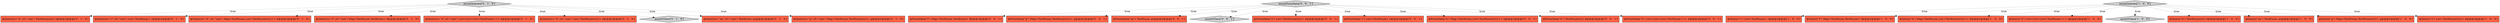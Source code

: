 digraph {
19 [style = filled, label = "enumQueries['0', '1', '0']", fillcolor = lightgray, shape = diamond image = "AAA0AAABBB2BBB"];
23 [style = filled, label = "@FormData(\"f\") Map<TestEnum,TestEnum> f@@@2@@@['0', '0', '1']", fillcolor = tomato, shape = box image = "AAA0AAABBB3BBB"];
12 [style = filled, label = "@Query(n=\"b\",cf=\"uon\") TestEnum(((((( b@@@2@@@['0', '1', '0']", fillcolor = tomato, shape = box image = "AAA0AAABBB2BBB"];
27 [style = filled, label = "@FormData(\"g\") Map<TestEnum,TestEnum((((((> g@@@2@@@['0', '0', '1']", fillcolor = tomato, shape = box image = "AAA0AAABBB3BBB"];
13 [style = filled, label = "@Query(n=\"c\",cf=\"uon\") List<TestEnum> c@@@2@@@['0', '1', '0']", fillcolor = tomato, shape = box image = "AAA0AAABBB2BBB"];
4 [style = filled, label = "@Query(\"c\") List<TestEnum> c@@@2@@@['1', '0', '0']", fillcolor = tomato, shape = box image = "AAA0AAABBB1BBB"];
9 [style = filled, label = "@Query(\"f\") Map<TestEnum,TestEnum> f@@@2@@@['1', '0', '0']", fillcolor = tomato, shape = box image = "AAA0AAABBB1BBB"];
7 [style = filled, label = "@Query(\"h\") Map<TestEnum,List<TestEnum((((((>> h@@@2@@@['1', '0', '0']", fillcolor = tomato, shape = box image = "AAA0AAABBB1BBB"];
5 [style = filled, label = "@Query(\"d\") List<List<List<TestEnum>>> d@@@2@@@['1', '0', '0']", fillcolor = tomato, shape = box image = "AAA0AAABBB1BBB"];
16 [style = filled, label = "@Query(n=\"h\",cf=\"uon\") Map<TestEnum,List<TestEnum((((((>> h@@@2@@@['0', '1', '0']", fillcolor = tomato, shape = box image = "AAA0AAABBB2BBB"];
25 [style = filled, label = "@FormData(\"an\") TestEnum an@@@2@@@['0', '0', '1']", fillcolor = tomato, shape = box image = "AAA0AAABBB3BBB"];
15 [style = filled, label = "@Query(n=\"f\",cf=\"uon\") Map<TestEnum,TestEnum> f@@@2@@@['0', '1', '0']", fillcolor = tomato, shape = box image = "AAA0AAABBB2BBB"];
2 [style = filled, label = "assertClass['1', '0', '0']", fillcolor = lightgray, shape = diamond image = "AAA0AAABBB1BBB"];
24 [style = filled, label = "assertClass['0', '0', '1']", fillcolor = lightgray, shape = diamond image = "AAA0AAABBB3BBB"];
8 [style = filled, label = "@Query(\"b\") TestEnum(((((( b@@@2@@@['1', '0', '0']", fillcolor = tomato, shape = box image = "AAA0AAABBB1BBB"];
14 [style = filled, label = "@Query(n=\"d\",cf=\"uon\") List<List<List<TestEnum>>> d@@@2@@@['0', '1', '0']", fillcolor = tomato, shape = box image = "AAA0AAABBB2BBB"];
28 [style = filled, label = "enumFormData['0', '0', '1']", fillcolor = lightgray, shape = diamond image = "AAA0AAABBB3BBB"];
29 [style = filled, label = "@FormData(\"e\") List<TestEnum((((((> e@@@2@@@['0', '0', '1']", fillcolor = tomato, shape = box image = "AAA0AAABBB3BBB"];
3 [style = filled, label = "@Query(\"an\") TestEnum an@@@2@@@['1', '0', '0']", fillcolor = tomato, shape = box image = "AAA0AAABBB1BBB"];
26 [style = filled, label = "@FormData(\"c\") List<TestEnum> c@@@2@@@['0', '0', '1']", fillcolor = tomato, shape = box image = "AAA0AAABBB3BBB"];
20 [style = filled, label = "@FormData(\"h\") Map<TestEnum,List<TestEnum((((((>> h@@@2@@@['0', '0', '1']", fillcolor = tomato, shape = box image = "AAA0AAABBB3BBB"];
17 [style = filled, label = "@Query(n=\"e\",cf=\"uon\") List<TestEnum((((((> e@@@2@@@['0', '1', '0']", fillcolor = tomato, shape = box image = "AAA0AAABBB2BBB"];
18 [style = filled, label = "assertClass['0', '1', '0']", fillcolor = lightgray, shape = diamond image = "AAA0AAABBB2BBB"];
6 [style = filled, label = "@Query(\"g\") Map<TestEnum,TestEnum((((((> g@@@2@@@['1', '0', '0']", fillcolor = tomato, shape = box image = "AAA0AAABBB1BBB"];
11 [style = filled, label = "@Query(n=\"an\",cf=\"uon\") TestEnum an@@@2@@@['0', '1', '0']", fillcolor = tomato, shape = box image = "AAA0AAABBB2BBB"];
0 [style = filled, label = "@Query(\"e\") List<TestEnum((((((> e@@@2@@@['1', '0', '0']", fillcolor = tomato, shape = box image = "AAA0AAABBB1BBB"];
22 [style = filled, label = "@FormData(\"b\") TestEnum(((((( b@@@2@@@['0', '0', '1']", fillcolor = tomato, shape = box image = "AAA0AAABBB3BBB"];
21 [style = filled, label = "@FormData(\"d\") List<List<List<TestEnum>>> d@@@2@@@['0', '0', '1']", fillcolor = tomato, shape = box image = "AAA0AAABBB3BBB"];
1 [style = filled, label = "enumQueries['1', '0', '0']", fillcolor = lightgray, shape = diamond image = "AAA0AAABBB1BBB"];
10 [style = filled, label = "@Query(n=\"g\",cf=\"uon\") Map<TestEnum,TestEnum((((((> g@@@2@@@['0', '1', '0']", fillcolor = tomato, shape = box image = "AAA0AAABBB2BBB"];
19->10 [style = dotted, label="true"];
19->14 [style = dotted, label="true"];
28->21 [style = dotted, label="true"];
19->17 [style = dotted, label="true"];
28->20 [style = dotted, label="true"];
28->25 [style = dotted, label="true"];
19->18 [style = dotted, label="true"];
19->12 [style = dotted, label="true"];
1->4 [style = dotted, label="true"];
19->13 [style = dotted, label="true"];
19->15 [style = dotted, label="true"];
1->3 [style = dotted, label="true"];
1->7 [style = dotted, label="true"];
28->29 [style = dotted, label="true"];
28->24 [style = dotted, label="true"];
19->11 [style = dotted, label="true"];
1->9 [style = dotted, label="true"];
28->26 [style = dotted, label="true"];
28->22 [style = dotted, label="true"];
19->16 [style = dotted, label="true"];
1->8 [style = dotted, label="true"];
28->23 [style = dotted, label="true"];
1->6 [style = dotted, label="true"];
1->0 [style = dotted, label="true"];
28->27 [style = dotted, label="true"];
1->2 [style = dotted, label="true"];
1->5 [style = dotted, label="true"];
}
